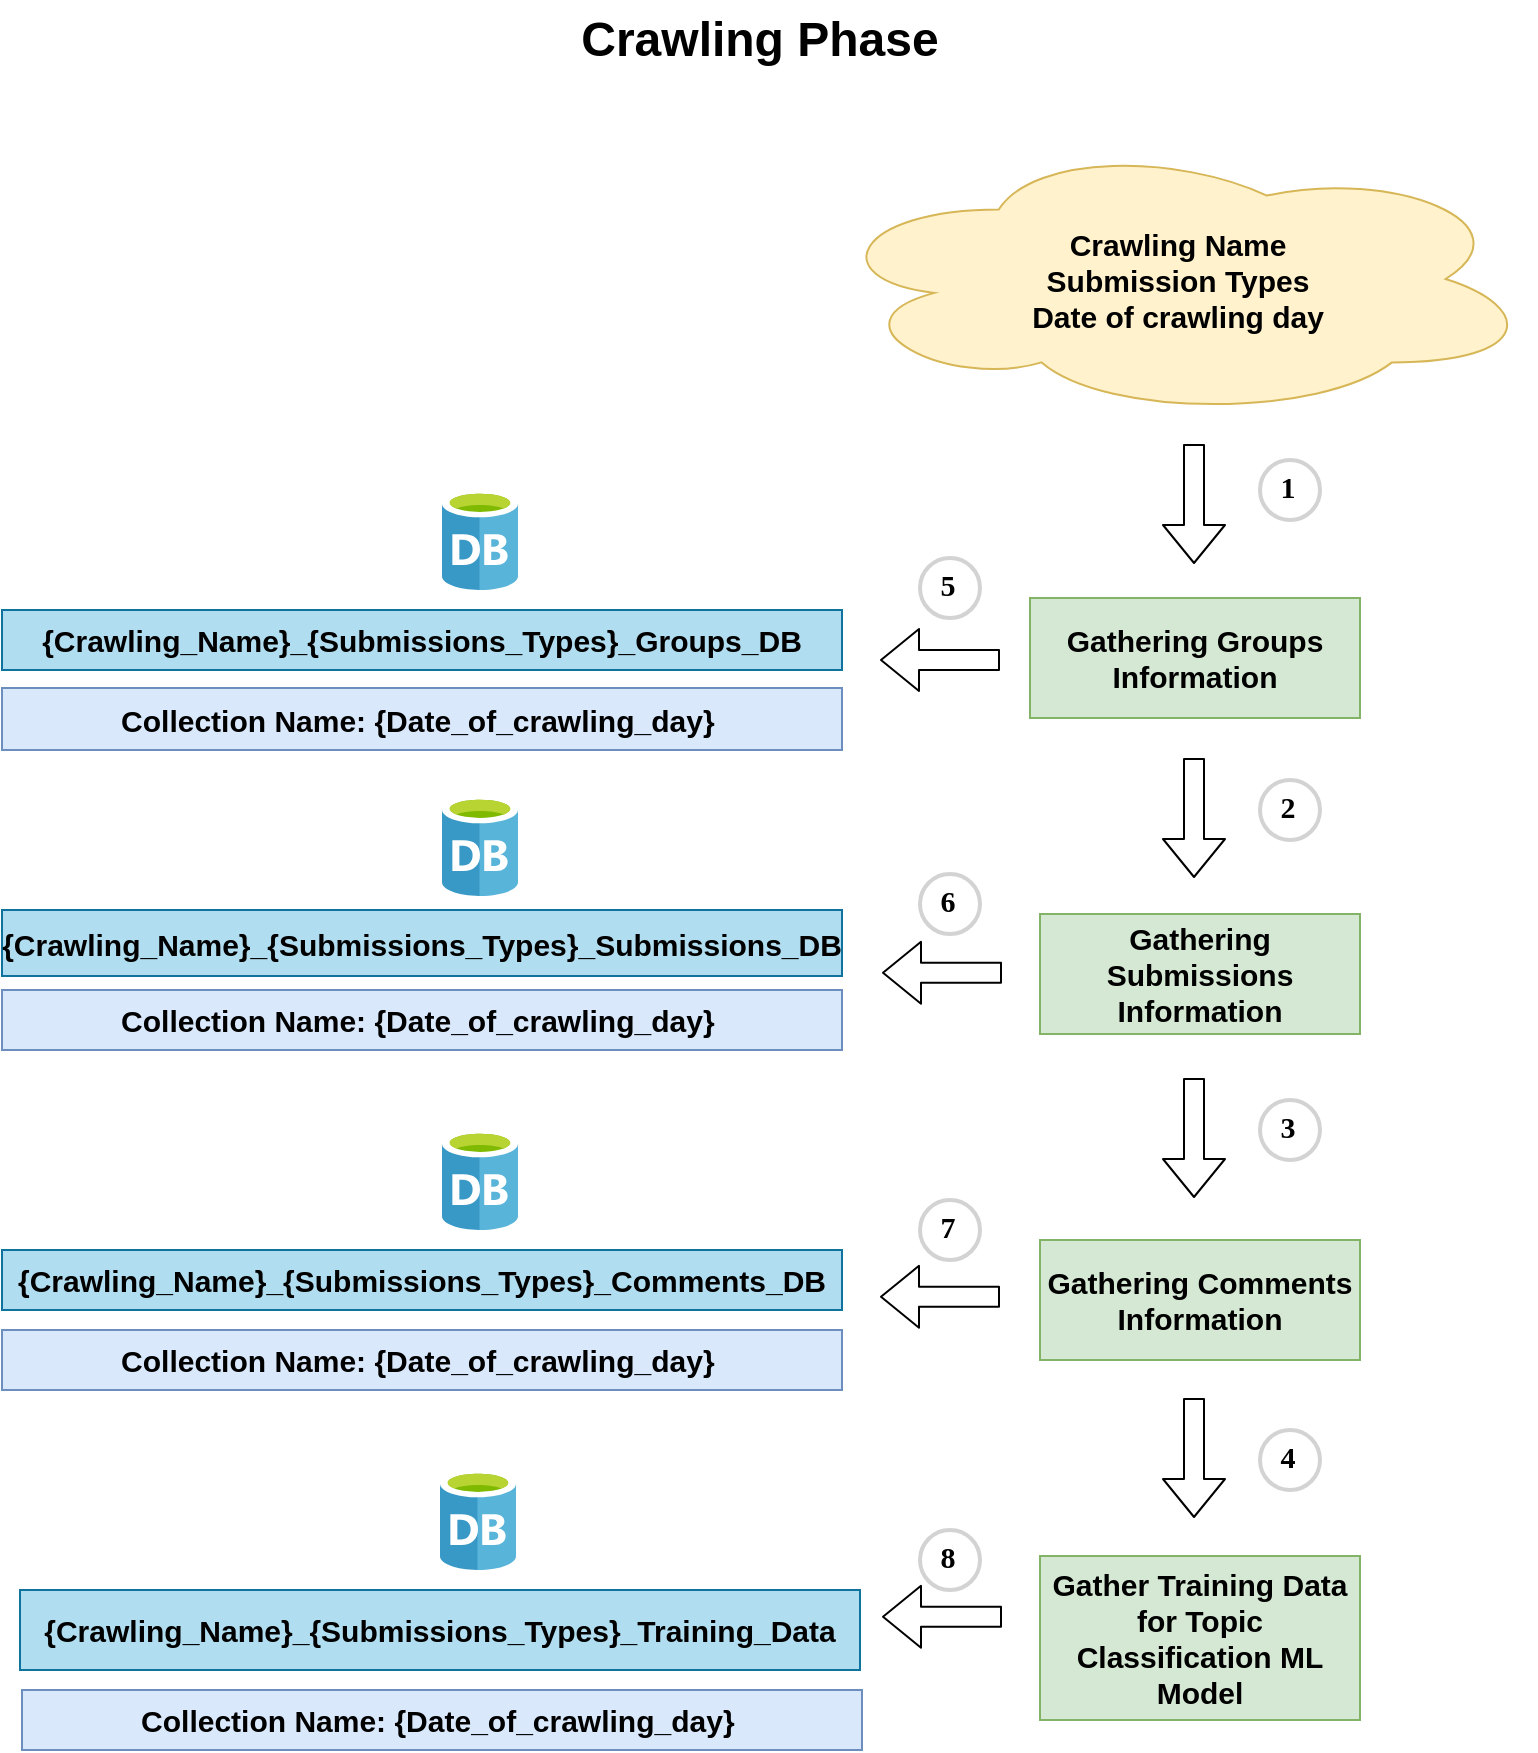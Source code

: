 <mxfile version="14.8.1" type="device"><diagram id="R2f2_FIC0DSe2lTnNKjb" name="Page-1"><mxGraphModel dx="1673" dy="1075" grid="1" gridSize="10" guides="1" tooltips="1" connect="1" arrows="1" fold="1" page="1" pageScale="1" pageWidth="827" pageHeight="1169" math="0" shadow="0"><root><mxCell id="0"/><mxCell id="1" parent="0"/><mxCell id="uofzlFIVwcoT7Dc4VkvQ-1" value="Crawling Name&lt;br style=&quot;font-size: 15px&quot;&gt;Submission Types&lt;br style=&quot;font-size: 15px&quot;&gt;Date of crawling day" style="ellipse;shape=cloud;whiteSpace=wrap;html=1;fontSize=15;fontStyle=1;fillColor=#fff2cc;strokeColor=#d6b656;" vertex="1" parent="1"><mxGeometry x="450" y="110" width="357.5" height="139" as="geometry"/></mxCell><mxCell id="uofzlFIVwcoT7Dc4VkvQ-2" value="&lt;font style=&quot;font-size: 24px&quot;&gt;&lt;b&gt;Crawling Phase&lt;/b&gt;&lt;/font&gt;" style="text;html=1;strokeColor=none;fillColor=none;align=center;verticalAlign=middle;whiteSpace=wrap;rounded=0;" vertex="1" parent="1"><mxGeometry x="40" y="40" width="760" height="40" as="geometry"/></mxCell><mxCell id="uofzlFIVwcoT7Dc4VkvQ-3" value="" style="shape=flexArrow;endArrow=classic;html=1;" edge="1" parent="1"><mxGeometry width="50" height="50" relative="1" as="geometry"><mxPoint x="637" y="262" as="sourcePoint"/><mxPoint x="637" y="322" as="targetPoint"/></mxGeometry></mxCell><mxCell id="uofzlFIVwcoT7Dc4VkvQ-5" value="Gathering Groups Information" style="rounded=0;whiteSpace=wrap;html=1;fontStyle=1;fontSize=15;fillColor=#d5e8d4;strokeColor=#82b366;" vertex="1" parent="1"><mxGeometry x="555" y="339" width="165" height="60" as="geometry"/></mxCell><mxCell id="uofzlFIVwcoT7Dc4VkvQ-6" value="Gathering Submissions Information" style="rounded=0;whiteSpace=wrap;html=1;fontStyle=1;fontSize=15;fillColor=#d5e8d4;strokeColor=#82b366;" vertex="1" parent="1"><mxGeometry x="560" y="497" width="160" height="60" as="geometry"/></mxCell><mxCell id="uofzlFIVwcoT7Dc4VkvQ-7" value="Gathering Comments Information" style="rounded=0;whiteSpace=wrap;html=1;fontStyle=1;fontSize=15;fillColor=#d5e8d4;strokeColor=#82b366;" vertex="1" parent="1"><mxGeometry x="560" y="660" width="160" height="60" as="geometry"/></mxCell><mxCell id="uofzlFIVwcoT7Dc4VkvQ-8" value="" style="shape=flexArrow;endArrow=classic;html=1;" edge="1" parent="1"><mxGeometry width="50" height="50" relative="1" as="geometry"><mxPoint x="637" y="419" as="sourcePoint"/><mxPoint x="637" y="479" as="targetPoint"/></mxGeometry></mxCell><mxCell id="uofzlFIVwcoT7Dc4VkvQ-9" value="" style="shape=flexArrow;endArrow=classic;html=1;" edge="1" parent="1"><mxGeometry width="50" height="50" relative="1" as="geometry"><mxPoint x="637" y="579" as="sourcePoint"/><mxPoint x="637" y="639" as="targetPoint"/></mxGeometry></mxCell><mxCell id="uofzlFIVwcoT7Dc4VkvQ-10" value="" style="shape=flexArrow;endArrow=classic;html=1;" edge="1" parent="1"><mxGeometry width="50" height="50" relative="1" as="geometry"><mxPoint x="637" y="739" as="sourcePoint"/><mxPoint x="637" y="799" as="targetPoint"/></mxGeometry></mxCell><mxCell id="uofzlFIVwcoT7Dc4VkvQ-15" value="Gather Training Data for Topic Classification ML Model" style="rounded=0;whiteSpace=wrap;html=1;fontStyle=1;fontSize=15;fillColor=#d5e8d4;strokeColor=#82b366;" vertex="1" parent="1"><mxGeometry x="560" y="818" width="160" height="82" as="geometry"/></mxCell><mxCell id="uofzlFIVwcoT7Dc4VkvQ-22" value="" style="shape=flexArrow;endArrow=classic;html=1;fontSize=15;" edge="1" parent="1"><mxGeometry width="50" height="50" relative="1" as="geometry"><mxPoint x="540" y="370" as="sourcePoint"/><mxPoint x="480" y="370" as="targetPoint"/></mxGeometry></mxCell><mxCell id="uofzlFIVwcoT7Dc4VkvQ-23" value="" style="shape=flexArrow;endArrow=classic;html=1;fontSize=15;" edge="1" parent="1"><mxGeometry width="50" height="50" relative="1" as="geometry"><mxPoint x="541" y="526.41" as="sourcePoint"/><mxPoint x="481" y="526.41" as="targetPoint"/></mxGeometry></mxCell><mxCell id="uofzlFIVwcoT7Dc4VkvQ-24" value="" style="shape=flexArrow;endArrow=classic;html=1;fontSize=15;" edge="1" parent="1"><mxGeometry width="50" height="50" relative="1" as="geometry"><mxPoint x="540" y="688.41" as="sourcePoint"/><mxPoint x="480" y="688.41" as="targetPoint"/></mxGeometry></mxCell><mxCell id="uofzlFIVwcoT7Dc4VkvQ-25" value="" style="shape=flexArrow;endArrow=classic;html=1;fontSize=15;" edge="1" parent="1"><mxGeometry width="50" height="50" relative="1" as="geometry"><mxPoint x="541" y="848.41" as="sourcePoint"/><mxPoint x="481" y="848.41" as="targetPoint"/></mxGeometry></mxCell><mxCell id="uofzlFIVwcoT7Dc4VkvQ-26" value="" style="aspect=fixed;html=1;points=[];align=center;image;fontSize=12;image=img/lib/mscae/Database_General.svg;" vertex="1" parent="1"><mxGeometry x="261" y="285" width="38" height="50" as="geometry"/></mxCell><mxCell id="uofzlFIVwcoT7Dc4VkvQ-27" value="&lt;b&gt;{Crawling_Name}_{Submissions_Types}_Groups_DB&lt;/b&gt;" style="text;html=1;strokeColor=none;fillColor=none;align=center;verticalAlign=middle;whiteSpace=wrap;rounded=0;fontSize=15;" vertex="1" parent="1"><mxGeometry x="41" y="355" width="420" height="20" as="geometry"/></mxCell><mxCell id="uofzlFIVwcoT7Dc4VkvQ-28" value="" style="aspect=fixed;html=1;points=[];align=center;image;fontSize=12;image=img/lib/mscae/Database_General.svg;" vertex="1" parent="1"><mxGeometry x="261" y="438" width="38" height="50" as="geometry"/></mxCell><mxCell id="uofzlFIVwcoT7Dc4VkvQ-29" value="&lt;b&gt;{Crawling_Name}_{Submissions_Types}_Submissions_DB&lt;/b&gt;" style="text;html=1;strokeColor=none;fillColor=none;align=center;verticalAlign=middle;whiteSpace=wrap;rounded=0;fontSize=15;" vertex="1" parent="1"><mxGeometry x="41" y="508" width="420" height="20" as="geometry"/></mxCell><mxCell id="uofzlFIVwcoT7Dc4VkvQ-30" value="" style="aspect=fixed;html=1;points=[];align=center;image;fontSize=12;image=img/lib/mscae/Database_General.svg;" vertex="1" parent="1"><mxGeometry x="261" y="605" width="38" height="50" as="geometry"/></mxCell><mxCell id="uofzlFIVwcoT7Dc4VkvQ-31" value="&lt;b&gt;{Crawling_Name}_{Submissions_Types}_Comments_DB&lt;/b&gt;" style="text;html=1;strokeColor=#10739e;fillColor=#b1ddf0;align=center;verticalAlign=middle;whiteSpace=wrap;rounded=0;fontSize=15;" vertex="1" parent="1"><mxGeometry x="41" y="665" width="420" height="30" as="geometry"/></mxCell><mxCell id="uofzlFIVwcoT7Dc4VkvQ-32" value="" style="aspect=fixed;html=1;points=[];align=center;image;fontSize=12;image=img/lib/mscae/Database_General.svg;" vertex="1" parent="1"><mxGeometry x="260" y="775" width="38" height="50" as="geometry"/></mxCell><mxCell id="uofzlFIVwcoT7Dc4VkvQ-33" value="&lt;b&gt;{Crawling_Name}_{Submissions_Types}_Training_Data&lt;/b&gt;" style="text;html=1;strokeColor=#10739e;fillColor=#b1ddf0;align=center;verticalAlign=middle;whiteSpace=wrap;rounded=0;fontSize=15;" vertex="1" parent="1"><mxGeometry x="50" y="835" width="420" height="40" as="geometry"/></mxCell><mxCell id="uofzlFIVwcoT7Dc4VkvQ-35" value="&lt;b&gt;Collection Name: {Date_of_crawling_day}&amp;nbsp;&lt;/b&gt;" style="text;html=1;strokeColor=#d6b656;fillColor=#fff2cc;align=center;verticalAlign=middle;whiteSpace=wrap;rounded=0;fontSize=15;" vertex="1" parent="1"><mxGeometry x="41" y="384" width="420" height="20" as="geometry"/></mxCell><mxCell id="uofzlFIVwcoT7Dc4VkvQ-37" value="&lt;b&gt;Collection Name: {Date_of_crawling_day}&amp;nbsp;&lt;/b&gt;" style="text;html=1;strokeColor=#6c8ebf;fillColor=#dae8fc;align=center;verticalAlign=middle;whiteSpace=wrap;rounded=0;fontSize=15;" vertex="1" parent="1"><mxGeometry x="41" y="705" width="420" height="30" as="geometry"/></mxCell><mxCell id="uofzlFIVwcoT7Dc4VkvQ-38" value="&lt;b&gt;Collection Name: {Date_of_crawling_day}&amp;nbsp;&lt;/b&gt;" style="text;html=1;strokeColor=#6c8ebf;fillColor=#dae8fc;align=center;verticalAlign=middle;whiteSpace=wrap;rounded=0;fontSize=15;" vertex="1" parent="1"><mxGeometry x="51" y="885" width="420" height="30" as="geometry"/></mxCell><mxCell id="uofzlFIVwcoT7Dc4VkvQ-40" value="&lt;b&gt;Collection Name: {Date_of_crawling_day}&amp;nbsp;&lt;/b&gt;" style="text;html=1;strokeColor=#6c8ebf;fillColor=#dae8fc;align=center;verticalAlign=middle;whiteSpace=wrap;rounded=0;fontSize=15;" vertex="1" parent="1"><mxGeometry x="41" y="384" width="420" height="31" as="geometry"/></mxCell><mxCell id="uofzlFIVwcoT7Dc4VkvQ-41" value="&lt;b&gt;Collection Name: {Date_of_crawling_day}&amp;nbsp;&lt;/b&gt;" style="text;html=1;strokeColor=#6c8ebf;fillColor=#dae8fc;align=center;verticalAlign=middle;whiteSpace=wrap;rounded=0;fontSize=15;" vertex="1" parent="1"><mxGeometry x="41" y="535" width="420" height="30" as="geometry"/></mxCell><mxCell id="uofzlFIVwcoT7Dc4VkvQ-42" value="&lt;b&gt;{Crawling_Name}_{Submissions_Types}_Groups_DB&lt;/b&gt;" style="text;html=1;strokeColor=none;fillColor=none;align=center;verticalAlign=middle;whiteSpace=wrap;rounded=0;fontSize=15;" vertex="1" parent="1"><mxGeometry x="41" y="355" width="420" height="20" as="geometry"/></mxCell><mxCell id="uofzlFIVwcoT7Dc4VkvQ-43" value="&lt;b&gt;{Crawling_Name}_{Submissions_Types}_Submissions_DB&lt;/b&gt;" style="text;html=1;strokeColor=none;fillColor=none;align=center;verticalAlign=middle;whiteSpace=wrap;rounded=0;fontSize=15;" vertex="1" parent="1"><mxGeometry x="41" y="508" width="420" height="20" as="geometry"/></mxCell><mxCell id="uofzlFIVwcoT7Dc4VkvQ-44" value="&lt;b&gt;{Crawling_Name}_{Submissions_Types}_Groups_DB&lt;/b&gt;" style="text;html=1;strokeColor=#10739e;fillColor=#b1ddf0;align=center;verticalAlign=middle;whiteSpace=wrap;rounded=0;fontSize=15;" vertex="1" parent="1"><mxGeometry x="41" y="345" width="420" height="30" as="geometry"/></mxCell><mxCell id="uofzlFIVwcoT7Dc4VkvQ-45" value="&lt;b&gt;{Crawling_Name}_{Submissions_Types}_Submissions_DB&lt;/b&gt;" style="text;html=1;strokeColor=#10739e;fillColor=#b1ddf0;align=center;verticalAlign=middle;whiteSpace=wrap;rounded=0;fontSize=15;" vertex="1" parent="1"><mxGeometry x="41" y="495" width="420" height="33" as="geometry"/></mxCell><mxCell id="uofzlFIVwcoT7Dc4VkvQ-48" value="1" style="ellipse;whiteSpace=wrap;html=1;aspect=fixed;strokeWidth=2;fontFamily=Tahoma;spacingBottom=4;spacingRight=2;strokeColor=#d3d3d3;fontSize=15;fontStyle=1" vertex="1" parent="1"><mxGeometry x="670" y="270" width="30" height="30" as="geometry"/></mxCell><mxCell id="uofzlFIVwcoT7Dc4VkvQ-49" value="2" style="ellipse;whiteSpace=wrap;html=1;aspect=fixed;strokeWidth=2;fontFamily=Tahoma;spacingBottom=4;spacingRight=2;strokeColor=#d3d3d3;fontSize=15;fontStyle=1" vertex="1" parent="1"><mxGeometry x="670" y="430" width="30" height="30" as="geometry"/></mxCell><mxCell id="uofzlFIVwcoT7Dc4VkvQ-51" value="3" style="ellipse;whiteSpace=wrap;html=1;aspect=fixed;strokeWidth=2;fontFamily=Tahoma;spacingBottom=4;spacingRight=2;strokeColor=#d3d3d3;fontSize=15;fontStyle=1" vertex="1" parent="1"><mxGeometry x="670" y="590" width="30" height="30" as="geometry"/></mxCell><mxCell id="uofzlFIVwcoT7Dc4VkvQ-52" value="4" style="ellipse;whiteSpace=wrap;html=1;aspect=fixed;strokeWidth=2;fontFamily=Tahoma;spacingBottom=4;spacingRight=2;strokeColor=#d3d3d3;fontSize=15;fontStyle=1" vertex="1" parent="1"><mxGeometry x="670" y="755" width="30" height="30" as="geometry"/></mxCell><mxCell id="uofzlFIVwcoT7Dc4VkvQ-53" value="5" style="ellipse;whiteSpace=wrap;html=1;aspect=fixed;strokeWidth=2;fontFamily=Tahoma;spacingBottom=4;spacingRight=2;strokeColor=#d3d3d3;fontSize=15;fontStyle=1" vertex="1" parent="1"><mxGeometry x="500" y="319" width="30" height="30" as="geometry"/></mxCell><mxCell id="uofzlFIVwcoT7Dc4VkvQ-54" value="6" style="ellipse;whiteSpace=wrap;html=1;aspect=fixed;strokeWidth=2;fontFamily=Tahoma;spacingBottom=4;spacingRight=2;strokeColor=#d3d3d3;fontSize=15;fontStyle=1" vertex="1" parent="1"><mxGeometry x="500" y="477" width="30" height="30" as="geometry"/></mxCell><mxCell id="uofzlFIVwcoT7Dc4VkvQ-55" value="7" style="ellipse;whiteSpace=wrap;html=1;aspect=fixed;strokeWidth=2;fontFamily=Tahoma;spacingBottom=4;spacingRight=2;strokeColor=#d3d3d3;fontSize=15;fontStyle=1" vertex="1" parent="1"><mxGeometry x="500" y="640" width="30" height="30" as="geometry"/></mxCell><mxCell id="uofzlFIVwcoT7Dc4VkvQ-56" value="8" style="ellipse;whiteSpace=wrap;html=1;aspect=fixed;strokeWidth=2;fontFamily=Tahoma;spacingBottom=4;spacingRight=2;strokeColor=#d3d3d3;fontSize=15;fontStyle=1" vertex="1" parent="1"><mxGeometry x="500" y="805" width="30" height="30" as="geometry"/></mxCell></root></mxGraphModel></diagram></mxfile>